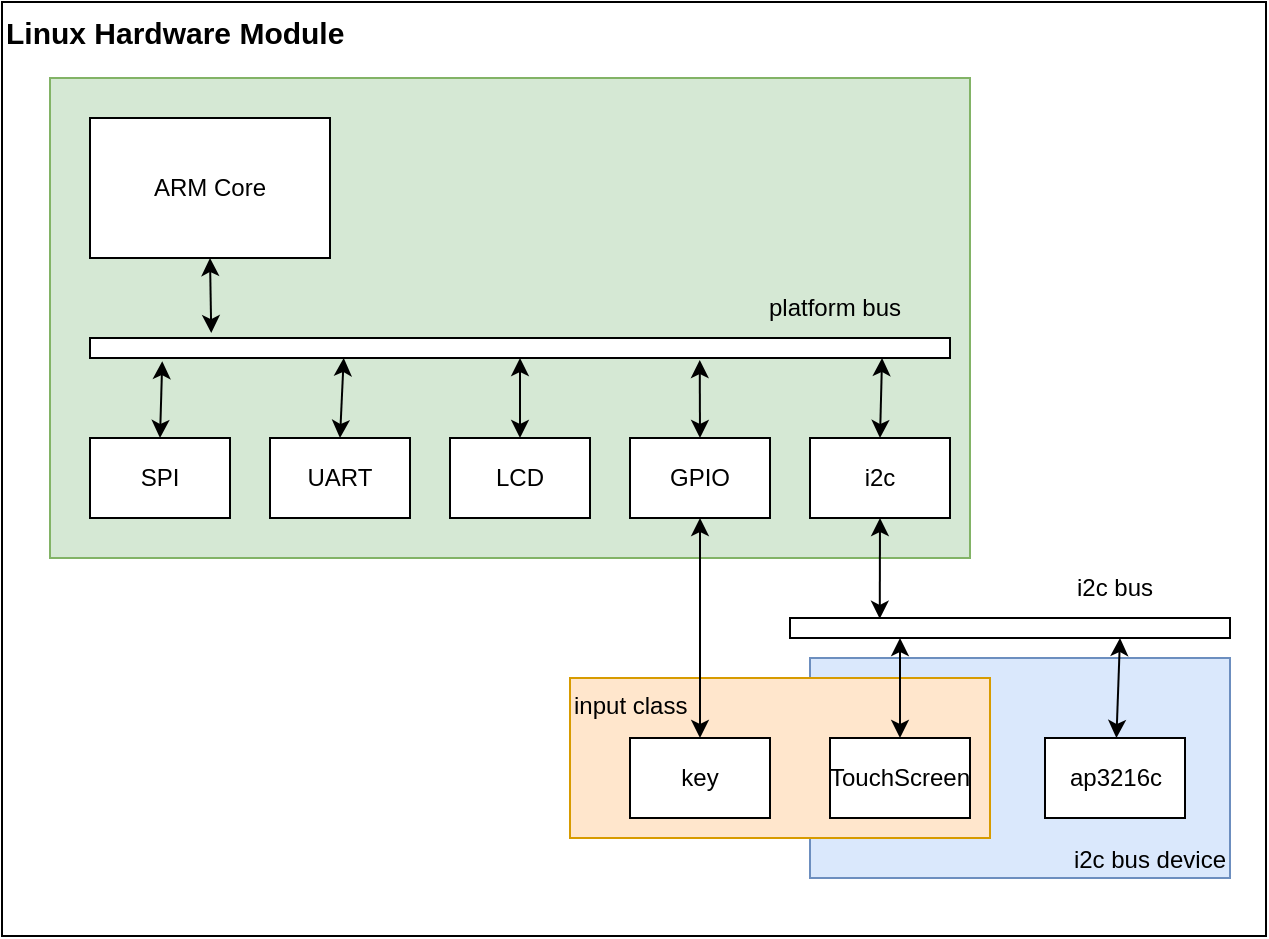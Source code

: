 <mxfile>
    <diagram id="9LvGI45w8-iDLGU1rbKD" name="Page-1">
        <mxGraphModel dx="1099" dy="553" grid="0" gridSize="10" guides="1" tooltips="1" connect="1" arrows="1" fold="1" page="1" pageScale="1" pageWidth="850" pageHeight="1100" math="0" shadow="0">
            <root>
                <mxCell id="0"/>
                <mxCell id="1" parent="0"/>
                <mxCell id="35" value="Linux Hardware Module" style="rounded=0;whiteSpace=wrap;html=1;align=left;verticalAlign=top;fontSize=15;fontStyle=1" vertex="1" parent="1">
                    <mxGeometry x="56" y="122" width="632" height="467" as="geometry"/>
                </mxCell>
                <mxCell id="32" value="i2c bus device" style="rounded=0;whiteSpace=wrap;html=1;fillColor=#dae8fc;strokeColor=#6c8ebf;align=right;verticalAlign=bottom;" vertex="1" parent="1">
                    <mxGeometry x="460" y="450" width="210" height="110" as="geometry"/>
                </mxCell>
                <mxCell id="33" value="input class" style="rounded=0;whiteSpace=wrap;html=1;fillColor=#ffe6cc;strokeColor=#d79b00;align=left;verticalAlign=top;" vertex="1" parent="1">
                    <mxGeometry x="340" y="460" width="210" height="80" as="geometry"/>
                </mxCell>
                <mxCell id="2" value="" style="rounded=0;whiteSpace=wrap;html=1;fillColor=#d5e8d4;strokeColor=#82b366;" vertex="1" parent="1">
                    <mxGeometry x="80" y="160" width="460" height="240" as="geometry"/>
                </mxCell>
                <mxCell id="4" value="" style="rounded=0;whiteSpace=wrap;html=1;" vertex="1" parent="1">
                    <mxGeometry x="100" y="290" width="430" height="10" as="geometry"/>
                </mxCell>
                <mxCell id="20" style="edgeStyle=none;html=1;exitX=0.5;exitY=1;exitDx=0;exitDy=0;startArrow=classic;startFill=1;entryX=0.141;entryY=-0.244;entryDx=0;entryDy=0;entryPerimeter=0;" edge="1" parent="1" source="5" target="4">
                    <mxGeometry relative="1" as="geometry">
                        <mxPoint x="160" y="290" as="targetPoint"/>
                    </mxGeometry>
                </mxCell>
                <mxCell id="5" value="ARM Core" style="rounded=0;whiteSpace=wrap;html=1;" vertex="1" parent="1">
                    <mxGeometry x="100" y="180" width="120" height="70" as="geometry"/>
                </mxCell>
                <mxCell id="24" style="edgeStyle=none;html=1;exitX=0.5;exitY=0;exitDx=0;exitDy=0;entryX=0.709;entryY=1.1;entryDx=0;entryDy=0;entryPerimeter=0;startArrow=classic;startFill=1;" edge="1" parent="1" source="6" target="4">
                    <mxGeometry relative="1" as="geometry"/>
                </mxCell>
                <mxCell id="31" style="edgeStyle=none;html=1;startArrow=classic;startFill=1;entryX=0.5;entryY=0;entryDx=0;entryDy=0;" edge="1" parent="1" source="6" target="30">
                    <mxGeometry relative="1" as="geometry">
                        <mxPoint x="405" y="410" as="targetPoint"/>
                    </mxGeometry>
                </mxCell>
                <mxCell id="6" value="GPIO" style="rounded=0;whiteSpace=wrap;html=1;" vertex="1" parent="1">
                    <mxGeometry x="370" y="340" width="70" height="40" as="geometry"/>
                </mxCell>
                <mxCell id="25" style="edgeStyle=none;html=1;exitX=0.5;exitY=0;exitDx=0;exitDy=0;entryX=0.921;entryY=1;entryDx=0;entryDy=0;entryPerimeter=0;startArrow=classic;startFill=1;" edge="1" parent="1" source="7" target="4">
                    <mxGeometry relative="1" as="geometry"/>
                </mxCell>
                <mxCell id="27" style="edgeStyle=none;html=1;exitX=0.5;exitY=1;exitDx=0;exitDy=0;entryX=0.204;entryY=0.041;entryDx=0;entryDy=0;entryPerimeter=0;startArrow=classic;startFill=1;" edge="1" parent="1" source="7" target="8">
                    <mxGeometry relative="1" as="geometry"/>
                </mxCell>
                <mxCell id="7" value="i2c" style="rounded=0;whiteSpace=wrap;html=1;" vertex="1" parent="1">
                    <mxGeometry x="460" y="340" width="70" height="40" as="geometry"/>
                </mxCell>
                <mxCell id="28" style="edgeStyle=none;html=1;exitX=0.25;exitY=1;exitDx=0;exitDy=0;startArrow=classic;startFill=1;" edge="1" parent="1" source="8" target="15">
                    <mxGeometry relative="1" as="geometry"/>
                </mxCell>
                <mxCell id="8" value="" style="rounded=0;whiteSpace=wrap;html=1;" vertex="1" parent="1">
                    <mxGeometry x="450" y="430" width="220" height="10" as="geometry"/>
                </mxCell>
                <mxCell id="9" value="platform bus" style="text;html=1;strokeColor=none;fillColor=none;align=center;verticalAlign=middle;whiteSpace=wrap;rounded=0;" vertex="1" parent="1">
                    <mxGeometry x="430" y="260" width="85" height="30" as="geometry"/>
                </mxCell>
                <mxCell id="10" value="i2c bus" style="text;html=1;strokeColor=none;fillColor=none;align=center;verticalAlign=middle;whiteSpace=wrap;rounded=0;" vertex="1" parent="1">
                    <mxGeometry x="570" y="400" width="85" height="30" as="geometry"/>
                </mxCell>
                <mxCell id="22" style="edgeStyle=none;html=1;exitX=0.5;exitY=0;exitDx=0;exitDy=0;entryX=0.295;entryY=1;entryDx=0;entryDy=0;entryPerimeter=0;startArrow=classic;startFill=1;" edge="1" parent="1" source="11" target="4">
                    <mxGeometry relative="1" as="geometry"/>
                </mxCell>
                <mxCell id="11" value="UART" style="rounded=0;whiteSpace=wrap;html=1;" vertex="1" parent="1">
                    <mxGeometry x="190" y="340" width="70" height="40" as="geometry"/>
                </mxCell>
                <mxCell id="23" style="edgeStyle=none;html=1;exitX=0.5;exitY=0;exitDx=0;exitDy=0;entryX=0.5;entryY=1;entryDx=0;entryDy=0;startArrow=classic;startFill=1;" edge="1" parent="1" source="12" target="4">
                    <mxGeometry relative="1" as="geometry"/>
                </mxCell>
                <mxCell id="12" value="LCD" style="rounded=0;whiteSpace=wrap;html=1;" vertex="1" parent="1">
                    <mxGeometry x="280" y="340" width="70" height="40" as="geometry"/>
                </mxCell>
                <mxCell id="21" style="edgeStyle=none;html=1;exitX=0.5;exitY=0;exitDx=0;exitDy=0;entryX=0.084;entryY=1.157;entryDx=0;entryDy=0;entryPerimeter=0;startArrow=classic;startFill=1;" edge="1" parent="1" source="14" target="4">
                    <mxGeometry relative="1" as="geometry"/>
                </mxCell>
                <mxCell id="14" value="SPI" style="rounded=0;whiteSpace=wrap;html=1;" vertex="1" parent="1">
                    <mxGeometry x="100" y="340" width="70" height="40" as="geometry"/>
                </mxCell>
                <mxCell id="15" value="TouchScreen" style="rounded=0;whiteSpace=wrap;html=1;" vertex="1" parent="1">
                    <mxGeometry x="470" y="490" width="70" height="40" as="geometry"/>
                </mxCell>
                <mxCell id="29" style="edgeStyle=none;html=1;entryX=0.75;entryY=1;entryDx=0;entryDy=0;startArrow=classic;startFill=1;" edge="1" parent="1" source="16" target="8">
                    <mxGeometry relative="1" as="geometry"/>
                </mxCell>
                <mxCell id="16" value="ap3216c" style="rounded=0;whiteSpace=wrap;html=1;" vertex="1" parent="1">
                    <mxGeometry x="577.5" y="490" width="70" height="40" as="geometry"/>
                </mxCell>
                <mxCell id="30" value="key" style="rounded=0;whiteSpace=wrap;html=1;" vertex="1" parent="1">
                    <mxGeometry x="370" y="490" width="70" height="40" as="geometry"/>
                </mxCell>
            </root>
        </mxGraphModel>
    </diagram>
</mxfile>